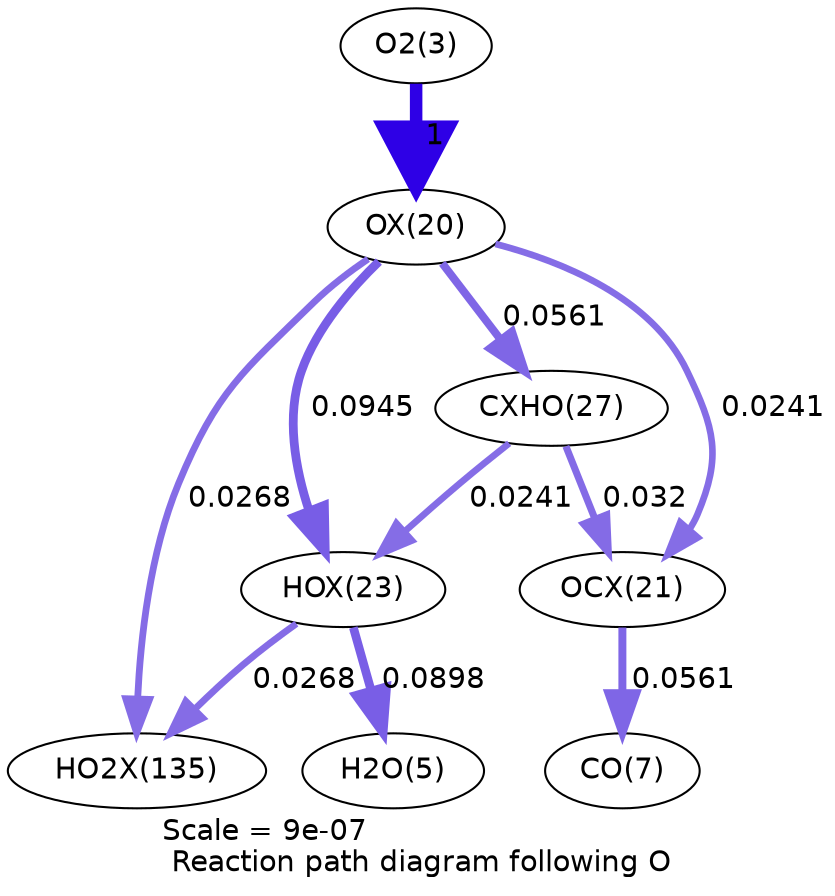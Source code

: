 digraph reaction_paths {
center=1;
s5 -> s23[fontname="Helvetica", penwidth=6, arrowsize=3, color="0.7, 1.5, 0.9"
, label=" 1"];
s23 -> s26[fontname="Helvetica", penwidth=4.22, arrowsize=2.11, color="0.7, 0.594, 0.9"
, label=" 0.0945"];
s23 -> s29[fontname="Helvetica", penwidth=3.83, arrowsize=1.91, color="0.7, 0.556, 0.9"
, label=" 0.0561"];
s23 -> s24[fontname="Helvetica", penwidth=3.19, arrowsize=1.59, color="0.7, 0.524, 0.9"
, label=" 0.0241"];
s23 -> s38[fontname="Helvetica", penwidth=3.27, arrowsize=1.63, color="0.7, 0.527, 0.9"
, label=" 0.0268"];
s26 -> s7[fontname="Helvetica", penwidth=4.18, arrowsize=2.09, color="0.7, 0.59, 0.9"
, label=" 0.0898"];
s29 -> s26[fontname="Helvetica", penwidth=3.19, arrowsize=1.59, color="0.7, 0.524, 0.9"
, label=" 0.0241"];
s26 -> s38[fontname="Helvetica", penwidth=3.27, arrowsize=1.63, color="0.7, 0.527, 0.9"
, label=" 0.0268"];
s29 -> s24[fontname="Helvetica", penwidth=3.4, arrowsize=1.7, color="0.7, 0.532, 0.9"
, label=" 0.032"];
s24 -> s9[fontname="Helvetica", penwidth=3.83, arrowsize=1.91, color="0.7, 0.556, 0.9"
, label=" 0.0561"];
s5 [ fontname="Helvetica", label="O2(3)"];
s7 [ fontname="Helvetica", label="H2O(5)"];
s9 [ fontname="Helvetica", label="CO(7)"];
s23 [ fontname="Helvetica", label="OX(20)"];
s24 [ fontname="Helvetica", label="OCX(21)"];
s26 [ fontname="Helvetica", label="HOX(23)"];
s29 [ fontname="Helvetica", label="CXHO(27)"];
s38 [ fontname="Helvetica", label="HO2X(135)"];
 label = "Scale = 9e-07\l Reaction path diagram following O";
 fontname = "Helvetica";
}
